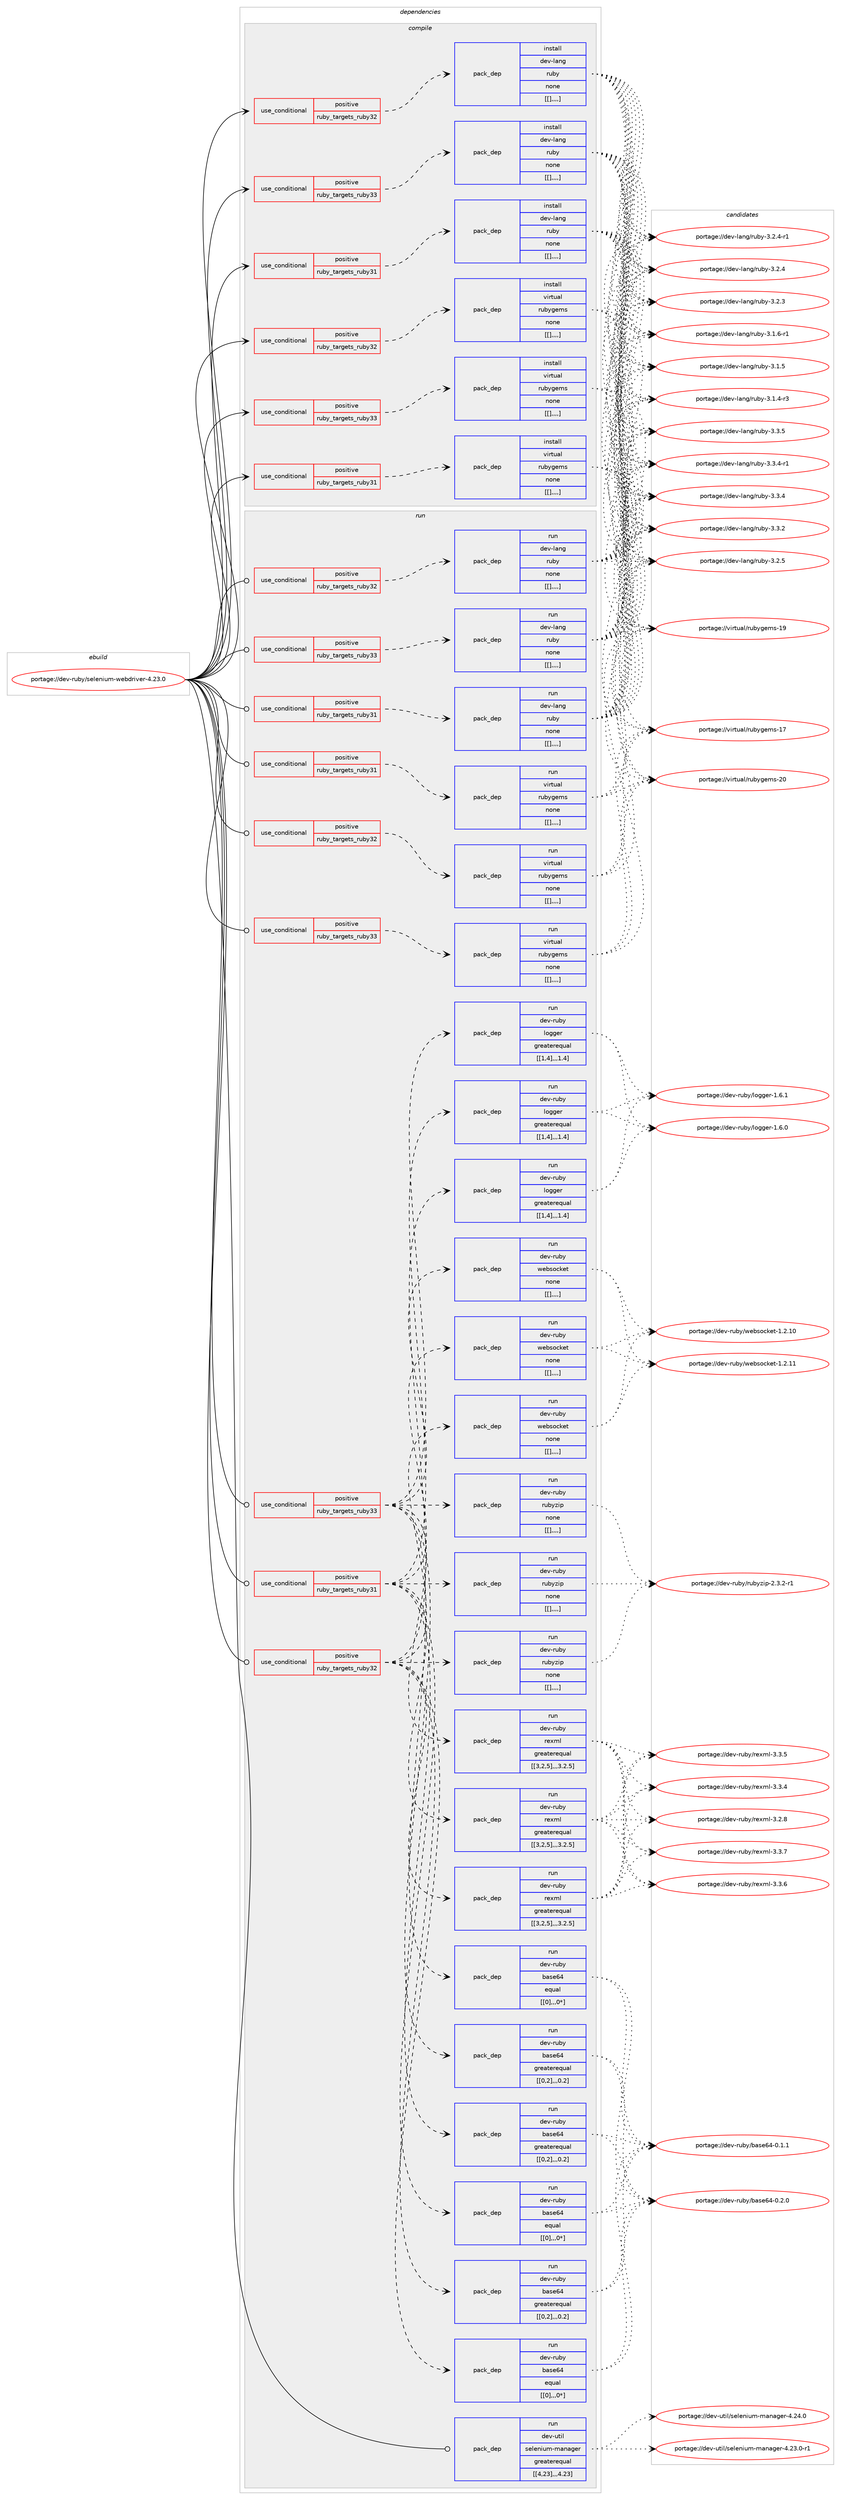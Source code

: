 digraph prolog {

# *************
# Graph options
# *************

newrank=true;
concentrate=true;
compound=true;
graph [rankdir=LR,fontname=Helvetica,fontsize=10,ranksep=1.5];#, ranksep=2.5, nodesep=0.2];
edge  [arrowhead=vee];
node  [fontname=Helvetica,fontsize=10];

# **********
# The ebuild
# **********

subgraph cluster_leftcol {
color=gray;
label=<<i>ebuild</i>>;
id [label="portage://dev-ruby/selenium-webdriver-4.23.0", color=red, width=4, href="../dev-ruby/selenium-webdriver-4.23.0.svg"];
}

# ****************
# The dependencies
# ****************

subgraph cluster_midcol {
color=gray;
label=<<i>dependencies</i>>;
subgraph cluster_compile {
fillcolor="#eeeeee";
style=filled;
label=<<i>compile</i>>;
subgraph cond57842 {
dependency205954 [label=<<TABLE BORDER="0" CELLBORDER="1" CELLSPACING="0" CELLPADDING="4"><TR><TD ROWSPAN="3" CELLPADDING="10">use_conditional</TD></TR><TR><TD>positive</TD></TR><TR><TD>ruby_targets_ruby31</TD></TR></TABLE>>, shape=none, color=red];
subgraph pack146732 {
dependency205955 [label=<<TABLE BORDER="0" CELLBORDER="1" CELLSPACING="0" CELLPADDING="4" WIDTH="220"><TR><TD ROWSPAN="6" CELLPADDING="30">pack_dep</TD></TR><TR><TD WIDTH="110">install</TD></TR><TR><TD>dev-lang</TD></TR><TR><TD>ruby</TD></TR><TR><TD>none</TD></TR><TR><TD>[[],,,,]</TD></TR></TABLE>>, shape=none, color=blue];
}
dependency205954:e -> dependency205955:w [weight=20,style="dashed",arrowhead="vee"];
}
id:e -> dependency205954:w [weight=20,style="solid",arrowhead="vee"];
subgraph cond57843 {
dependency205956 [label=<<TABLE BORDER="0" CELLBORDER="1" CELLSPACING="0" CELLPADDING="4"><TR><TD ROWSPAN="3" CELLPADDING="10">use_conditional</TD></TR><TR><TD>positive</TD></TR><TR><TD>ruby_targets_ruby31</TD></TR></TABLE>>, shape=none, color=red];
subgraph pack146733 {
dependency205957 [label=<<TABLE BORDER="0" CELLBORDER="1" CELLSPACING="0" CELLPADDING="4" WIDTH="220"><TR><TD ROWSPAN="6" CELLPADDING="30">pack_dep</TD></TR><TR><TD WIDTH="110">install</TD></TR><TR><TD>virtual</TD></TR><TR><TD>rubygems</TD></TR><TR><TD>none</TD></TR><TR><TD>[[],,,,]</TD></TR></TABLE>>, shape=none, color=blue];
}
dependency205956:e -> dependency205957:w [weight=20,style="dashed",arrowhead="vee"];
}
id:e -> dependency205956:w [weight=20,style="solid",arrowhead="vee"];
subgraph cond57844 {
dependency205958 [label=<<TABLE BORDER="0" CELLBORDER="1" CELLSPACING="0" CELLPADDING="4"><TR><TD ROWSPAN="3" CELLPADDING="10">use_conditional</TD></TR><TR><TD>positive</TD></TR><TR><TD>ruby_targets_ruby32</TD></TR></TABLE>>, shape=none, color=red];
subgraph pack146734 {
dependency205959 [label=<<TABLE BORDER="0" CELLBORDER="1" CELLSPACING="0" CELLPADDING="4" WIDTH="220"><TR><TD ROWSPAN="6" CELLPADDING="30">pack_dep</TD></TR><TR><TD WIDTH="110">install</TD></TR><TR><TD>dev-lang</TD></TR><TR><TD>ruby</TD></TR><TR><TD>none</TD></TR><TR><TD>[[],,,,]</TD></TR></TABLE>>, shape=none, color=blue];
}
dependency205958:e -> dependency205959:w [weight=20,style="dashed",arrowhead="vee"];
}
id:e -> dependency205958:w [weight=20,style="solid",arrowhead="vee"];
subgraph cond57845 {
dependency205960 [label=<<TABLE BORDER="0" CELLBORDER="1" CELLSPACING="0" CELLPADDING="4"><TR><TD ROWSPAN="3" CELLPADDING="10">use_conditional</TD></TR><TR><TD>positive</TD></TR><TR><TD>ruby_targets_ruby32</TD></TR></TABLE>>, shape=none, color=red];
subgraph pack146735 {
dependency205961 [label=<<TABLE BORDER="0" CELLBORDER="1" CELLSPACING="0" CELLPADDING="4" WIDTH="220"><TR><TD ROWSPAN="6" CELLPADDING="30">pack_dep</TD></TR><TR><TD WIDTH="110">install</TD></TR><TR><TD>virtual</TD></TR><TR><TD>rubygems</TD></TR><TR><TD>none</TD></TR><TR><TD>[[],,,,]</TD></TR></TABLE>>, shape=none, color=blue];
}
dependency205960:e -> dependency205961:w [weight=20,style="dashed",arrowhead="vee"];
}
id:e -> dependency205960:w [weight=20,style="solid",arrowhead="vee"];
subgraph cond57846 {
dependency205962 [label=<<TABLE BORDER="0" CELLBORDER="1" CELLSPACING="0" CELLPADDING="4"><TR><TD ROWSPAN="3" CELLPADDING="10">use_conditional</TD></TR><TR><TD>positive</TD></TR><TR><TD>ruby_targets_ruby33</TD></TR></TABLE>>, shape=none, color=red];
subgraph pack146736 {
dependency205963 [label=<<TABLE BORDER="0" CELLBORDER="1" CELLSPACING="0" CELLPADDING="4" WIDTH="220"><TR><TD ROWSPAN="6" CELLPADDING="30">pack_dep</TD></TR><TR><TD WIDTH="110">install</TD></TR><TR><TD>dev-lang</TD></TR><TR><TD>ruby</TD></TR><TR><TD>none</TD></TR><TR><TD>[[],,,,]</TD></TR></TABLE>>, shape=none, color=blue];
}
dependency205962:e -> dependency205963:w [weight=20,style="dashed",arrowhead="vee"];
}
id:e -> dependency205962:w [weight=20,style="solid",arrowhead="vee"];
subgraph cond57847 {
dependency205964 [label=<<TABLE BORDER="0" CELLBORDER="1" CELLSPACING="0" CELLPADDING="4"><TR><TD ROWSPAN="3" CELLPADDING="10">use_conditional</TD></TR><TR><TD>positive</TD></TR><TR><TD>ruby_targets_ruby33</TD></TR></TABLE>>, shape=none, color=red];
subgraph pack146737 {
dependency205965 [label=<<TABLE BORDER="0" CELLBORDER="1" CELLSPACING="0" CELLPADDING="4" WIDTH="220"><TR><TD ROWSPAN="6" CELLPADDING="30">pack_dep</TD></TR><TR><TD WIDTH="110">install</TD></TR><TR><TD>virtual</TD></TR><TR><TD>rubygems</TD></TR><TR><TD>none</TD></TR><TR><TD>[[],,,,]</TD></TR></TABLE>>, shape=none, color=blue];
}
dependency205964:e -> dependency205965:w [weight=20,style="dashed",arrowhead="vee"];
}
id:e -> dependency205964:w [weight=20,style="solid",arrowhead="vee"];
}
subgraph cluster_compileandrun {
fillcolor="#eeeeee";
style=filled;
label=<<i>compile and run</i>>;
}
subgraph cluster_run {
fillcolor="#eeeeee";
style=filled;
label=<<i>run</i>>;
subgraph cond57848 {
dependency205966 [label=<<TABLE BORDER="0" CELLBORDER="1" CELLSPACING="0" CELLPADDING="4"><TR><TD ROWSPAN="3" CELLPADDING="10">use_conditional</TD></TR><TR><TD>positive</TD></TR><TR><TD>ruby_targets_ruby31</TD></TR></TABLE>>, shape=none, color=red];
subgraph pack146738 {
dependency205967 [label=<<TABLE BORDER="0" CELLBORDER="1" CELLSPACING="0" CELLPADDING="4" WIDTH="220"><TR><TD ROWSPAN="6" CELLPADDING="30">pack_dep</TD></TR><TR><TD WIDTH="110">run</TD></TR><TR><TD>dev-lang</TD></TR><TR><TD>ruby</TD></TR><TR><TD>none</TD></TR><TR><TD>[[],,,,]</TD></TR></TABLE>>, shape=none, color=blue];
}
dependency205966:e -> dependency205967:w [weight=20,style="dashed",arrowhead="vee"];
}
id:e -> dependency205966:w [weight=20,style="solid",arrowhead="odot"];
subgraph cond57849 {
dependency205968 [label=<<TABLE BORDER="0" CELLBORDER="1" CELLSPACING="0" CELLPADDING="4"><TR><TD ROWSPAN="3" CELLPADDING="10">use_conditional</TD></TR><TR><TD>positive</TD></TR><TR><TD>ruby_targets_ruby31</TD></TR></TABLE>>, shape=none, color=red];
subgraph pack146739 {
dependency205969 [label=<<TABLE BORDER="0" CELLBORDER="1" CELLSPACING="0" CELLPADDING="4" WIDTH="220"><TR><TD ROWSPAN="6" CELLPADDING="30">pack_dep</TD></TR><TR><TD WIDTH="110">run</TD></TR><TR><TD>dev-ruby</TD></TR><TR><TD>base64</TD></TR><TR><TD>greaterequal</TD></TR><TR><TD>[[0,2],,,0.2]</TD></TR></TABLE>>, shape=none, color=blue];
}
dependency205968:e -> dependency205969:w [weight=20,style="dashed",arrowhead="vee"];
subgraph pack146740 {
dependency205970 [label=<<TABLE BORDER="0" CELLBORDER="1" CELLSPACING="0" CELLPADDING="4" WIDTH="220"><TR><TD ROWSPAN="6" CELLPADDING="30">pack_dep</TD></TR><TR><TD WIDTH="110">run</TD></TR><TR><TD>dev-ruby</TD></TR><TR><TD>base64</TD></TR><TR><TD>equal</TD></TR><TR><TD>[[0],,,0*]</TD></TR></TABLE>>, shape=none, color=blue];
}
dependency205968:e -> dependency205970:w [weight=20,style="dashed",arrowhead="vee"];
subgraph pack146741 {
dependency205971 [label=<<TABLE BORDER="0" CELLBORDER="1" CELLSPACING="0" CELLPADDING="4" WIDTH="220"><TR><TD ROWSPAN="6" CELLPADDING="30">pack_dep</TD></TR><TR><TD WIDTH="110">run</TD></TR><TR><TD>dev-ruby</TD></TR><TR><TD>logger</TD></TR><TR><TD>greaterequal</TD></TR><TR><TD>[[1,4],,,1.4]</TD></TR></TABLE>>, shape=none, color=blue];
}
dependency205968:e -> dependency205971:w [weight=20,style="dashed",arrowhead="vee"];
subgraph pack146742 {
dependency205972 [label=<<TABLE BORDER="0" CELLBORDER="1" CELLSPACING="0" CELLPADDING="4" WIDTH="220"><TR><TD ROWSPAN="6" CELLPADDING="30">pack_dep</TD></TR><TR><TD WIDTH="110">run</TD></TR><TR><TD>dev-ruby</TD></TR><TR><TD>rexml</TD></TR><TR><TD>greaterequal</TD></TR><TR><TD>[[3,2,5],,,3.2.5]</TD></TR></TABLE>>, shape=none, color=blue];
}
dependency205968:e -> dependency205972:w [weight=20,style="dashed",arrowhead="vee"];
subgraph pack146743 {
dependency205973 [label=<<TABLE BORDER="0" CELLBORDER="1" CELLSPACING="0" CELLPADDING="4" WIDTH="220"><TR><TD ROWSPAN="6" CELLPADDING="30">pack_dep</TD></TR><TR><TD WIDTH="110">run</TD></TR><TR><TD>dev-ruby</TD></TR><TR><TD>rubyzip</TD></TR><TR><TD>none</TD></TR><TR><TD>[[],,,,]</TD></TR></TABLE>>, shape=none, color=blue];
}
dependency205968:e -> dependency205973:w [weight=20,style="dashed",arrowhead="vee"];
subgraph pack146744 {
dependency205974 [label=<<TABLE BORDER="0" CELLBORDER="1" CELLSPACING="0" CELLPADDING="4" WIDTH="220"><TR><TD ROWSPAN="6" CELLPADDING="30">pack_dep</TD></TR><TR><TD WIDTH="110">run</TD></TR><TR><TD>dev-ruby</TD></TR><TR><TD>websocket</TD></TR><TR><TD>none</TD></TR><TR><TD>[[],,,,]</TD></TR></TABLE>>, shape=none, color=blue];
}
dependency205968:e -> dependency205974:w [weight=20,style="dashed",arrowhead="vee"];
}
id:e -> dependency205968:w [weight=20,style="solid",arrowhead="odot"];
subgraph cond57850 {
dependency205975 [label=<<TABLE BORDER="0" CELLBORDER="1" CELLSPACING="0" CELLPADDING="4"><TR><TD ROWSPAN="3" CELLPADDING="10">use_conditional</TD></TR><TR><TD>positive</TD></TR><TR><TD>ruby_targets_ruby31</TD></TR></TABLE>>, shape=none, color=red];
subgraph pack146745 {
dependency205976 [label=<<TABLE BORDER="0" CELLBORDER="1" CELLSPACING="0" CELLPADDING="4" WIDTH="220"><TR><TD ROWSPAN="6" CELLPADDING="30">pack_dep</TD></TR><TR><TD WIDTH="110">run</TD></TR><TR><TD>virtual</TD></TR><TR><TD>rubygems</TD></TR><TR><TD>none</TD></TR><TR><TD>[[],,,,]</TD></TR></TABLE>>, shape=none, color=blue];
}
dependency205975:e -> dependency205976:w [weight=20,style="dashed",arrowhead="vee"];
}
id:e -> dependency205975:w [weight=20,style="solid",arrowhead="odot"];
subgraph cond57851 {
dependency205977 [label=<<TABLE BORDER="0" CELLBORDER="1" CELLSPACING="0" CELLPADDING="4"><TR><TD ROWSPAN="3" CELLPADDING="10">use_conditional</TD></TR><TR><TD>positive</TD></TR><TR><TD>ruby_targets_ruby32</TD></TR></TABLE>>, shape=none, color=red];
subgraph pack146746 {
dependency205978 [label=<<TABLE BORDER="0" CELLBORDER="1" CELLSPACING="0" CELLPADDING="4" WIDTH="220"><TR><TD ROWSPAN="6" CELLPADDING="30">pack_dep</TD></TR><TR><TD WIDTH="110">run</TD></TR><TR><TD>dev-lang</TD></TR><TR><TD>ruby</TD></TR><TR><TD>none</TD></TR><TR><TD>[[],,,,]</TD></TR></TABLE>>, shape=none, color=blue];
}
dependency205977:e -> dependency205978:w [weight=20,style="dashed",arrowhead="vee"];
}
id:e -> dependency205977:w [weight=20,style="solid",arrowhead="odot"];
subgraph cond57852 {
dependency205979 [label=<<TABLE BORDER="0" CELLBORDER="1" CELLSPACING="0" CELLPADDING="4"><TR><TD ROWSPAN="3" CELLPADDING="10">use_conditional</TD></TR><TR><TD>positive</TD></TR><TR><TD>ruby_targets_ruby32</TD></TR></TABLE>>, shape=none, color=red];
subgraph pack146747 {
dependency205980 [label=<<TABLE BORDER="0" CELLBORDER="1" CELLSPACING="0" CELLPADDING="4" WIDTH="220"><TR><TD ROWSPAN="6" CELLPADDING="30">pack_dep</TD></TR><TR><TD WIDTH="110">run</TD></TR><TR><TD>dev-ruby</TD></TR><TR><TD>base64</TD></TR><TR><TD>greaterequal</TD></TR><TR><TD>[[0,2],,,0.2]</TD></TR></TABLE>>, shape=none, color=blue];
}
dependency205979:e -> dependency205980:w [weight=20,style="dashed",arrowhead="vee"];
subgraph pack146748 {
dependency205981 [label=<<TABLE BORDER="0" CELLBORDER="1" CELLSPACING="0" CELLPADDING="4" WIDTH="220"><TR><TD ROWSPAN="6" CELLPADDING="30">pack_dep</TD></TR><TR><TD WIDTH="110">run</TD></TR><TR><TD>dev-ruby</TD></TR><TR><TD>base64</TD></TR><TR><TD>equal</TD></TR><TR><TD>[[0],,,0*]</TD></TR></TABLE>>, shape=none, color=blue];
}
dependency205979:e -> dependency205981:w [weight=20,style="dashed",arrowhead="vee"];
subgraph pack146749 {
dependency205982 [label=<<TABLE BORDER="0" CELLBORDER="1" CELLSPACING="0" CELLPADDING="4" WIDTH="220"><TR><TD ROWSPAN="6" CELLPADDING="30">pack_dep</TD></TR><TR><TD WIDTH="110">run</TD></TR><TR><TD>dev-ruby</TD></TR><TR><TD>logger</TD></TR><TR><TD>greaterequal</TD></TR><TR><TD>[[1,4],,,1.4]</TD></TR></TABLE>>, shape=none, color=blue];
}
dependency205979:e -> dependency205982:w [weight=20,style="dashed",arrowhead="vee"];
subgraph pack146750 {
dependency205983 [label=<<TABLE BORDER="0" CELLBORDER="1" CELLSPACING="0" CELLPADDING="4" WIDTH="220"><TR><TD ROWSPAN="6" CELLPADDING="30">pack_dep</TD></TR><TR><TD WIDTH="110">run</TD></TR><TR><TD>dev-ruby</TD></TR><TR><TD>rexml</TD></TR><TR><TD>greaterequal</TD></TR><TR><TD>[[3,2,5],,,3.2.5]</TD></TR></TABLE>>, shape=none, color=blue];
}
dependency205979:e -> dependency205983:w [weight=20,style="dashed",arrowhead="vee"];
subgraph pack146751 {
dependency205984 [label=<<TABLE BORDER="0" CELLBORDER="1" CELLSPACING="0" CELLPADDING="4" WIDTH="220"><TR><TD ROWSPAN="6" CELLPADDING="30">pack_dep</TD></TR><TR><TD WIDTH="110">run</TD></TR><TR><TD>dev-ruby</TD></TR><TR><TD>rubyzip</TD></TR><TR><TD>none</TD></TR><TR><TD>[[],,,,]</TD></TR></TABLE>>, shape=none, color=blue];
}
dependency205979:e -> dependency205984:w [weight=20,style="dashed",arrowhead="vee"];
subgraph pack146752 {
dependency205985 [label=<<TABLE BORDER="0" CELLBORDER="1" CELLSPACING="0" CELLPADDING="4" WIDTH="220"><TR><TD ROWSPAN="6" CELLPADDING="30">pack_dep</TD></TR><TR><TD WIDTH="110">run</TD></TR><TR><TD>dev-ruby</TD></TR><TR><TD>websocket</TD></TR><TR><TD>none</TD></TR><TR><TD>[[],,,,]</TD></TR></TABLE>>, shape=none, color=blue];
}
dependency205979:e -> dependency205985:w [weight=20,style="dashed",arrowhead="vee"];
}
id:e -> dependency205979:w [weight=20,style="solid",arrowhead="odot"];
subgraph cond57853 {
dependency205986 [label=<<TABLE BORDER="0" CELLBORDER="1" CELLSPACING="0" CELLPADDING="4"><TR><TD ROWSPAN="3" CELLPADDING="10">use_conditional</TD></TR><TR><TD>positive</TD></TR><TR><TD>ruby_targets_ruby32</TD></TR></TABLE>>, shape=none, color=red];
subgraph pack146753 {
dependency205987 [label=<<TABLE BORDER="0" CELLBORDER="1" CELLSPACING="0" CELLPADDING="4" WIDTH="220"><TR><TD ROWSPAN="6" CELLPADDING="30">pack_dep</TD></TR><TR><TD WIDTH="110">run</TD></TR><TR><TD>virtual</TD></TR><TR><TD>rubygems</TD></TR><TR><TD>none</TD></TR><TR><TD>[[],,,,]</TD></TR></TABLE>>, shape=none, color=blue];
}
dependency205986:e -> dependency205987:w [weight=20,style="dashed",arrowhead="vee"];
}
id:e -> dependency205986:w [weight=20,style="solid",arrowhead="odot"];
subgraph cond57854 {
dependency205988 [label=<<TABLE BORDER="0" CELLBORDER="1" CELLSPACING="0" CELLPADDING="4"><TR><TD ROWSPAN="3" CELLPADDING="10">use_conditional</TD></TR><TR><TD>positive</TD></TR><TR><TD>ruby_targets_ruby33</TD></TR></TABLE>>, shape=none, color=red];
subgraph pack146754 {
dependency205989 [label=<<TABLE BORDER="0" CELLBORDER="1" CELLSPACING="0" CELLPADDING="4" WIDTH="220"><TR><TD ROWSPAN="6" CELLPADDING="30">pack_dep</TD></TR><TR><TD WIDTH="110">run</TD></TR><TR><TD>dev-lang</TD></TR><TR><TD>ruby</TD></TR><TR><TD>none</TD></TR><TR><TD>[[],,,,]</TD></TR></TABLE>>, shape=none, color=blue];
}
dependency205988:e -> dependency205989:w [weight=20,style="dashed",arrowhead="vee"];
}
id:e -> dependency205988:w [weight=20,style="solid",arrowhead="odot"];
subgraph cond57855 {
dependency205990 [label=<<TABLE BORDER="0" CELLBORDER="1" CELLSPACING="0" CELLPADDING="4"><TR><TD ROWSPAN="3" CELLPADDING="10">use_conditional</TD></TR><TR><TD>positive</TD></TR><TR><TD>ruby_targets_ruby33</TD></TR></TABLE>>, shape=none, color=red];
subgraph pack146755 {
dependency205991 [label=<<TABLE BORDER="0" CELLBORDER="1" CELLSPACING="0" CELLPADDING="4" WIDTH="220"><TR><TD ROWSPAN="6" CELLPADDING="30">pack_dep</TD></TR><TR><TD WIDTH="110">run</TD></TR><TR><TD>dev-ruby</TD></TR><TR><TD>base64</TD></TR><TR><TD>greaterequal</TD></TR><TR><TD>[[0,2],,,0.2]</TD></TR></TABLE>>, shape=none, color=blue];
}
dependency205990:e -> dependency205991:w [weight=20,style="dashed",arrowhead="vee"];
subgraph pack146756 {
dependency205992 [label=<<TABLE BORDER="0" CELLBORDER="1" CELLSPACING="0" CELLPADDING="4" WIDTH="220"><TR><TD ROWSPAN="6" CELLPADDING="30">pack_dep</TD></TR><TR><TD WIDTH="110">run</TD></TR><TR><TD>dev-ruby</TD></TR><TR><TD>base64</TD></TR><TR><TD>equal</TD></TR><TR><TD>[[0],,,0*]</TD></TR></TABLE>>, shape=none, color=blue];
}
dependency205990:e -> dependency205992:w [weight=20,style="dashed",arrowhead="vee"];
subgraph pack146757 {
dependency205993 [label=<<TABLE BORDER="0" CELLBORDER="1" CELLSPACING="0" CELLPADDING="4" WIDTH="220"><TR><TD ROWSPAN="6" CELLPADDING="30">pack_dep</TD></TR><TR><TD WIDTH="110">run</TD></TR><TR><TD>dev-ruby</TD></TR><TR><TD>logger</TD></TR><TR><TD>greaterequal</TD></TR><TR><TD>[[1,4],,,1.4]</TD></TR></TABLE>>, shape=none, color=blue];
}
dependency205990:e -> dependency205993:w [weight=20,style="dashed",arrowhead="vee"];
subgraph pack146758 {
dependency205994 [label=<<TABLE BORDER="0" CELLBORDER="1" CELLSPACING="0" CELLPADDING="4" WIDTH="220"><TR><TD ROWSPAN="6" CELLPADDING="30">pack_dep</TD></TR><TR><TD WIDTH="110">run</TD></TR><TR><TD>dev-ruby</TD></TR><TR><TD>rexml</TD></TR><TR><TD>greaterequal</TD></TR><TR><TD>[[3,2,5],,,3.2.5]</TD></TR></TABLE>>, shape=none, color=blue];
}
dependency205990:e -> dependency205994:w [weight=20,style="dashed",arrowhead="vee"];
subgraph pack146759 {
dependency205995 [label=<<TABLE BORDER="0" CELLBORDER="1" CELLSPACING="0" CELLPADDING="4" WIDTH="220"><TR><TD ROWSPAN="6" CELLPADDING="30">pack_dep</TD></TR><TR><TD WIDTH="110">run</TD></TR><TR><TD>dev-ruby</TD></TR><TR><TD>rubyzip</TD></TR><TR><TD>none</TD></TR><TR><TD>[[],,,,]</TD></TR></TABLE>>, shape=none, color=blue];
}
dependency205990:e -> dependency205995:w [weight=20,style="dashed",arrowhead="vee"];
subgraph pack146760 {
dependency205996 [label=<<TABLE BORDER="0" CELLBORDER="1" CELLSPACING="0" CELLPADDING="4" WIDTH="220"><TR><TD ROWSPAN="6" CELLPADDING="30">pack_dep</TD></TR><TR><TD WIDTH="110">run</TD></TR><TR><TD>dev-ruby</TD></TR><TR><TD>websocket</TD></TR><TR><TD>none</TD></TR><TR><TD>[[],,,,]</TD></TR></TABLE>>, shape=none, color=blue];
}
dependency205990:e -> dependency205996:w [weight=20,style="dashed",arrowhead="vee"];
}
id:e -> dependency205990:w [weight=20,style="solid",arrowhead="odot"];
subgraph cond57856 {
dependency205997 [label=<<TABLE BORDER="0" CELLBORDER="1" CELLSPACING="0" CELLPADDING="4"><TR><TD ROWSPAN="3" CELLPADDING="10">use_conditional</TD></TR><TR><TD>positive</TD></TR><TR><TD>ruby_targets_ruby33</TD></TR></TABLE>>, shape=none, color=red];
subgraph pack146761 {
dependency205998 [label=<<TABLE BORDER="0" CELLBORDER="1" CELLSPACING="0" CELLPADDING="4" WIDTH="220"><TR><TD ROWSPAN="6" CELLPADDING="30">pack_dep</TD></TR><TR><TD WIDTH="110">run</TD></TR><TR><TD>virtual</TD></TR><TR><TD>rubygems</TD></TR><TR><TD>none</TD></TR><TR><TD>[[],,,,]</TD></TR></TABLE>>, shape=none, color=blue];
}
dependency205997:e -> dependency205998:w [weight=20,style="dashed",arrowhead="vee"];
}
id:e -> dependency205997:w [weight=20,style="solid",arrowhead="odot"];
subgraph pack146762 {
dependency205999 [label=<<TABLE BORDER="0" CELLBORDER="1" CELLSPACING="0" CELLPADDING="4" WIDTH="220"><TR><TD ROWSPAN="6" CELLPADDING="30">pack_dep</TD></TR><TR><TD WIDTH="110">run</TD></TR><TR><TD>dev-util</TD></TR><TR><TD>selenium-manager</TD></TR><TR><TD>greaterequal</TD></TR><TR><TD>[[4,23],,,4.23]</TD></TR></TABLE>>, shape=none, color=blue];
}
id:e -> dependency205999:w [weight=20,style="solid",arrowhead="odot"];
}
}

# **************
# The candidates
# **************

subgraph cluster_choices {
rank=same;
color=gray;
label=<<i>candidates</i>>;

subgraph choice146732 {
color=black;
nodesep=1;
choice10010111845108971101034711411798121455146514653 [label="portage://dev-lang/ruby-3.3.5", color=red, width=4,href="../dev-lang/ruby-3.3.5.svg"];
choice100101118451089711010347114117981214551465146524511449 [label="portage://dev-lang/ruby-3.3.4-r1", color=red, width=4,href="../dev-lang/ruby-3.3.4-r1.svg"];
choice10010111845108971101034711411798121455146514652 [label="portage://dev-lang/ruby-3.3.4", color=red, width=4,href="../dev-lang/ruby-3.3.4.svg"];
choice10010111845108971101034711411798121455146514650 [label="portage://dev-lang/ruby-3.3.2", color=red, width=4,href="../dev-lang/ruby-3.3.2.svg"];
choice10010111845108971101034711411798121455146504653 [label="portage://dev-lang/ruby-3.2.5", color=red, width=4,href="../dev-lang/ruby-3.2.5.svg"];
choice100101118451089711010347114117981214551465046524511449 [label="portage://dev-lang/ruby-3.2.4-r1", color=red, width=4,href="../dev-lang/ruby-3.2.4-r1.svg"];
choice10010111845108971101034711411798121455146504652 [label="portage://dev-lang/ruby-3.2.4", color=red, width=4,href="../dev-lang/ruby-3.2.4.svg"];
choice10010111845108971101034711411798121455146504651 [label="portage://dev-lang/ruby-3.2.3", color=red, width=4,href="../dev-lang/ruby-3.2.3.svg"];
choice100101118451089711010347114117981214551464946544511449 [label="portage://dev-lang/ruby-3.1.6-r1", color=red, width=4,href="../dev-lang/ruby-3.1.6-r1.svg"];
choice10010111845108971101034711411798121455146494653 [label="portage://dev-lang/ruby-3.1.5", color=red, width=4,href="../dev-lang/ruby-3.1.5.svg"];
choice100101118451089711010347114117981214551464946524511451 [label="portage://dev-lang/ruby-3.1.4-r3", color=red, width=4,href="../dev-lang/ruby-3.1.4-r3.svg"];
dependency205955:e -> choice10010111845108971101034711411798121455146514653:w [style=dotted,weight="100"];
dependency205955:e -> choice100101118451089711010347114117981214551465146524511449:w [style=dotted,weight="100"];
dependency205955:e -> choice10010111845108971101034711411798121455146514652:w [style=dotted,weight="100"];
dependency205955:e -> choice10010111845108971101034711411798121455146514650:w [style=dotted,weight="100"];
dependency205955:e -> choice10010111845108971101034711411798121455146504653:w [style=dotted,weight="100"];
dependency205955:e -> choice100101118451089711010347114117981214551465046524511449:w [style=dotted,weight="100"];
dependency205955:e -> choice10010111845108971101034711411798121455146504652:w [style=dotted,weight="100"];
dependency205955:e -> choice10010111845108971101034711411798121455146504651:w [style=dotted,weight="100"];
dependency205955:e -> choice100101118451089711010347114117981214551464946544511449:w [style=dotted,weight="100"];
dependency205955:e -> choice10010111845108971101034711411798121455146494653:w [style=dotted,weight="100"];
dependency205955:e -> choice100101118451089711010347114117981214551464946524511451:w [style=dotted,weight="100"];
}
subgraph choice146733 {
color=black;
nodesep=1;
choice118105114116117971084711411798121103101109115455048 [label="portage://virtual/rubygems-20", color=red, width=4,href="../virtual/rubygems-20.svg"];
choice118105114116117971084711411798121103101109115454957 [label="portage://virtual/rubygems-19", color=red, width=4,href="../virtual/rubygems-19.svg"];
choice118105114116117971084711411798121103101109115454955 [label="portage://virtual/rubygems-17", color=red, width=4,href="../virtual/rubygems-17.svg"];
dependency205957:e -> choice118105114116117971084711411798121103101109115455048:w [style=dotted,weight="100"];
dependency205957:e -> choice118105114116117971084711411798121103101109115454957:w [style=dotted,weight="100"];
dependency205957:e -> choice118105114116117971084711411798121103101109115454955:w [style=dotted,weight="100"];
}
subgraph choice146734 {
color=black;
nodesep=1;
choice10010111845108971101034711411798121455146514653 [label="portage://dev-lang/ruby-3.3.5", color=red, width=4,href="../dev-lang/ruby-3.3.5.svg"];
choice100101118451089711010347114117981214551465146524511449 [label="portage://dev-lang/ruby-3.3.4-r1", color=red, width=4,href="../dev-lang/ruby-3.3.4-r1.svg"];
choice10010111845108971101034711411798121455146514652 [label="portage://dev-lang/ruby-3.3.4", color=red, width=4,href="../dev-lang/ruby-3.3.4.svg"];
choice10010111845108971101034711411798121455146514650 [label="portage://dev-lang/ruby-3.3.2", color=red, width=4,href="../dev-lang/ruby-3.3.2.svg"];
choice10010111845108971101034711411798121455146504653 [label="portage://dev-lang/ruby-3.2.5", color=red, width=4,href="../dev-lang/ruby-3.2.5.svg"];
choice100101118451089711010347114117981214551465046524511449 [label="portage://dev-lang/ruby-3.2.4-r1", color=red, width=4,href="../dev-lang/ruby-3.2.4-r1.svg"];
choice10010111845108971101034711411798121455146504652 [label="portage://dev-lang/ruby-3.2.4", color=red, width=4,href="../dev-lang/ruby-3.2.4.svg"];
choice10010111845108971101034711411798121455146504651 [label="portage://dev-lang/ruby-3.2.3", color=red, width=4,href="../dev-lang/ruby-3.2.3.svg"];
choice100101118451089711010347114117981214551464946544511449 [label="portage://dev-lang/ruby-3.1.6-r1", color=red, width=4,href="../dev-lang/ruby-3.1.6-r1.svg"];
choice10010111845108971101034711411798121455146494653 [label="portage://dev-lang/ruby-3.1.5", color=red, width=4,href="../dev-lang/ruby-3.1.5.svg"];
choice100101118451089711010347114117981214551464946524511451 [label="portage://dev-lang/ruby-3.1.4-r3", color=red, width=4,href="../dev-lang/ruby-3.1.4-r3.svg"];
dependency205959:e -> choice10010111845108971101034711411798121455146514653:w [style=dotted,weight="100"];
dependency205959:e -> choice100101118451089711010347114117981214551465146524511449:w [style=dotted,weight="100"];
dependency205959:e -> choice10010111845108971101034711411798121455146514652:w [style=dotted,weight="100"];
dependency205959:e -> choice10010111845108971101034711411798121455146514650:w [style=dotted,weight="100"];
dependency205959:e -> choice10010111845108971101034711411798121455146504653:w [style=dotted,weight="100"];
dependency205959:e -> choice100101118451089711010347114117981214551465046524511449:w [style=dotted,weight="100"];
dependency205959:e -> choice10010111845108971101034711411798121455146504652:w [style=dotted,weight="100"];
dependency205959:e -> choice10010111845108971101034711411798121455146504651:w [style=dotted,weight="100"];
dependency205959:e -> choice100101118451089711010347114117981214551464946544511449:w [style=dotted,weight="100"];
dependency205959:e -> choice10010111845108971101034711411798121455146494653:w [style=dotted,weight="100"];
dependency205959:e -> choice100101118451089711010347114117981214551464946524511451:w [style=dotted,weight="100"];
}
subgraph choice146735 {
color=black;
nodesep=1;
choice118105114116117971084711411798121103101109115455048 [label="portage://virtual/rubygems-20", color=red, width=4,href="../virtual/rubygems-20.svg"];
choice118105114116117971084711411798121103101109115454957 [label="portage://virtual/rubygems-19", color=red, width=4,href="../virtual/rubygems-19.svg"];
choice118105114116117971084711411798121103101109115454955 [label="portage://virtual/rubygems-17", color=red, width=4,href="../virtual/rubygems-17.svg"];
dependency205961:e -> choice118105114116117971084711411798121103101109115455048:w [style=dotted,weight="100"];
dependency205961:e -> choice118105114116117971084711411798121103101109115454957:w [style=dotted,weight="100"];
dependency205961:e -> choice118105114116117971084711411798121103101109115454955:w [style=dotted,weight="100"];
}
subgraph choice146736 {
color=black;
nodesep=1;
choice10010111845108971101034711411798121455146514653 [label="portage://dev-lang/ruby-3.3.5", color=red, width=4,href="../dev-lang/ruby-3.3.5.svg"];
choice100101118451089711010347114117981214551465146524511449 [label="portage://dev-lang/ruby-3.3.4-r1", color=red, width=4,href="../dev-lang/ruby-3.3.4-r1.svg"];
choice10010111845108971101034711411798121455146514652 [label="portage://dev-lang/ruby-3.3.4", color=red, width=4,href="../dev-lang/ruby-3.3.4.svg"];
choice10010111845108971101034711411798121455146514650 [label="portage://dev-lang/ruby-3.3.2", color=red, width=4,href="../dev-lang/ruby-3.3.2.svg"];
choice10010111845108971101034711411798121455146504653 [label="portage://dev-lang/ruby-3.2.5", color=red, width=4,href="../dev-lang/ruby-3.2.5.svg"];
choice100101118451089711010347114117981214551465046524511449 [label="portage://dev-lang/ruby-3.2.4-r1", color=red, width=4,href="../dev-lang/ruby-3.2.4-r1.svg"];
choice10010111845108971101034711411798121455146504652 [label="portage://dev-lang/ruby-3.2.4", color=red, width=4,href="../dev-lang/ruby-3.2.4.svg"];
choice10010111845108971101034711411798121455146504651 [label="portage://dev-lang/ruby-3.2.3", color=red, width=4,href="../dev-lang/ruby-3.2.3.svg"];
choice100101118451089711010347114117981214551464946544511449 [label="portage://dev-lang/ruby-3.1.6-r1", color=red, width=4,href="../dev-lang/ruby-3.1.6-r1.svg"];
choice10010111845108971101034711411798121455146494653 [label="portage://dev-lang/ruby-3.1.5", color=red, width=4,href="../dev-lang/ruby-3.1.5.svg"];
choice100101118451089711010347114117981214551464946524511451 [label="portage://dev-lang/ruby-3.1.4-r3", color=red, width=4,href="../dev-lang/ruby-3.1.4-r3.svg"];
dependency205963:e -> choice10010111845108971101034711411798121455146514653:w [style=dotted,weight="100"];
dependency205963:e -> choice100101118451089711010347114117981214551465146524511449:w [style=dotted,weight="100"];
dependency205963:e -> choice10010111845108971101034711411798121455146514652:w [style=dotted,weight="100"];
dependency205963:e -> choice10010111845108971101034711411798121455146514650:w [style=dotted,weight="100"];
dependency205963:e -> choice10010111845108971101034711411798121455146504653:w [style=dotted,weight="100"];
dependency205963:e -> choice100101118451089711010347114117981214551465046524511449:w [style=dotted,weight="100"];
dependency205963:e -> choice10010111845108971101034711411798121455146504652:w [style=dotted,weight="100"];
dependency205963:e -> choice10010111845108971101034711411798121455146504651:w [style=dotted,weight="100"];
dependency205963:e -> choice100101118451089711010347114117981214551464946544511449:w [style=dotted,weight="100"];
dependency205963:e -> choice10010111845108971101034711411798121455146494653:w [style=dotted,weight="100"];
dependency205963:e -> choice100101118451089711010347114117981214551464946524511451:w [style=dotted,weight="100"];
}
subgraph choice146737 {
color=black;
nodesep=1;
choice118105114116117971084711411798121103101109115455048 [label="portage://virtual/rubygems-20", color=red, width=4,href="../virtual/rubygems-20.svg"];
choice118105114116117971084711411798121103101109115454957 [label="portage://virtual/rubygems-19", color=red, width=4,href="../virtual/rubygems-19.svg"];
choice118105114116117971084711411798121103101109115454955 [label="portage://virtual/rubygems-17", color=red, width=4,href="../virtual/rubygems-17.svg"];
dependency205965:e -> choice118105114116117971084711411798121103101109115455048:w [style=dotted,weight="100"];
dependency205965:e -> choice118105114116117971084711411798121103101109115454957:w [style=dotted,weight="100"];
dependency205965:e -> choice118105114116117971084711411798121103101109115454955:w [style=dotted,weight="100"];
}
subgraph choice146738 {
color=black;
nodesep=1;
choice10010111845108971101034711411798121455146514653 [label="portage://dev-lang/ruby-3.3.5", color=red, width=4,href="../dev-lang/ruby-3.3.5.svg"];
choice100101118451089711010347114117981214551465146524511449 [label="portage://dev-lang/ruby-3.3.4-r1", color=red, width=4,href="../dev-lang/ruby-3.3.4-r1.svg"];
choice10010111845108971101034711411798121455146514652 [label="portage://dev-lang/ruby-3.3.4", color=red, width=4,href="../dev-lang/ruby-3.3.4.svg"];
choice10010111845108971101034711411798121455146514650 [label="portage://dev-lang/ruby-3.3.2", color=red, width=4,href="../dev-lang/ruby-3.3.2.svg"];
choice10010111845108971101034711411798121455146504653 [label="portage://dev-lang/ruby-3.2.5", color=red, width=4,href="../dev-lang/ruby-3.2.5.svg"];
choice100101118451089711010347114117981214551465046524511449 [label="portage://dev-lang/ruby-3.2.4-r1", color=red, width=4,href="../dev-lang/ruby-3.2.4-r1.svg"];
choice10010111845108971101034711411798121455146504652 [label="portage://dev-lang/ruby-3.2.4", color=red, width=4,href="../dev-lang/ruby-3.2.4.svg"];
choice10010111845108971101034711411798121455146504651 [label="portage://dev-lang/ruby-3.2.3", color=red, width=4,href="../dev-lang/ruby-3.2.3.svg"];
choice100101118451089711010347114117981214551464946544511449 [label="portage://dev-lang/ruby-3.1.6-r1", color=red, width=4,href="../dev-lang/ruby-3.1.6-r1.svg"];
choice10010111845108971101034711411798121455146494653 [label="portage://dev-lang/ruby-3.1.5", color=red, width=4,href="../dev-lang/ruby-3.1.5.svg"];
choice100101118451089711010347114117981214551464946524511451 [label="portage://dev-lang/ruby-3.1.4-r3", color=red, width=4,href="../dev-lang/ruby-3.1.4-r3.svg"];
dependency205967:e -> choice10010111845108971101034711411798121455146514653:w [style=dotted,weight="100"];
dependency205967:e -> choice100101118451089711010347114117981214551465146524511449:w [style=dotted,weight="100"];
dependency205967:e -> choice10010111845108971101034711411798121455146514652:w [style=dotted,weight="100"];
dependency205967:e -> choice10010111845108971101034711411798121455146514650:w [style=dotted,weight="100"];
dependency205967:e -> choice10010111845108971101034711411798121455146504653:w [style=dotted,weight="100"];
dependency205967:e -> choice100101118451089711010347114117981214551465046524511449:w [style=dotted,weight="100"];
dependency205967:e -> choice10010111845108971101034711411798121455146504652:w [style=dotted,weight="100"];
dependency205967:e -> choice10010111845108971101034711411798121455146504651:w [style=dotted,weight="100"];
dependency205967:e -> choice100101118451089711010347114117981214551464946544511449:w [style=dotted,weight="100"];
dependency205967:e -> choice10010111845108971101034711411798121455146494653:w [style=dotted,weight="100"];
dependency205967:e -> choice100101118451089711010347114117981214551464946524511451:w [style=dotted,weight="100"];
}
subgraph choice146739 {
color=black;
nodesep=1;
choice10010111845114117981214798971151015452454846504648 [label="portage://dev-ruby/base64-0.2.0", color=red, width=4,href="../dev-ruby/base64-0.2.0.svg"];
choice10010111845114117981214798971151015452454846494649 [label="portage://dev-ruby/base64-0.1.1", color=red, width=4,href="../dev-ruby/base64-0.1.1.svg"];
dependency205969:e -> choice10010111845114117981214798971151015452454846504648:w [style=dotted,weight="100"];
dependency205969:e -> choice10010111845114117981214798971151015452454846494649:w [style=dotted,weight="100"];
}
subgraph choice146740 {
color=black;
nodesep=1;
choice10010111845114117981214798971151015452454846504648 [label="portage://dev-ruby/base64-0.2.0", color=red, width=4,href="../dev-ruby/base64-0.2.0.svg"];
choice10010111845114117981214798971151015452454846494649 [label="portage://dev-ruby/base64-0.1.1", color=red, width=4,href="../dev-ruby/base64-0.1.1.svg"];
dependency205970:e -> choice10010111845114117981214798971151015452454846504648:w [style=dotted,weight="100"];
dependency205970:e -> choice10010111845114117981214798971151015452454846494649:w [style=dotted,weight="100"];
}
subgraph choice146741 {
color=black;
nodesep=1;
choice100101118451141179812147108111103103101114454946544649 [label="portage://dev-ruby/logger-1.6.1", color=red, width=4,href="../dev-ruby/logger-1.6.1.svg"];
choice100101118451141179812147108111103103101114454946544648 [label="portage://dev-ruby/logger-1.6.0", color=red, width=4,href="../dev-ruby/logger-1.6.0.svg"];
dependency205971:e -> choice100101118451141179812147108111103103101114454946544649:w [style=dotted,weight="100"];
dependency205971:e -> choice100101118451141179812147108111103103101114454946544648:w [style=dotted,weight="100"];
}
subgraph choice146742 {
color=black;
nodesep=1;
choice100101118451141179812147114101120109108455146514655 [label="portage://dev-ruby/rexml-3.3.7", color=red, width=4,href="../dev-ruby/rexml-3.3.7.svg"];
choice100101118451141179812147114101120109108455146514654 [label="portage://dev-ruby/rexml-3.3.6", color=red, width=4,href="../dev-ruby/rexml-3.3.6.svg"];
choice100101118451141179812147114101120109108455146514653 [label="portage://dev-ruby/rexml-3.3.5", color=red, width=4,href="../dev-ruby/rexml-3.3.5.svg"];
choice100101118451141179812147114101120109108455146514652 [label="portage://dev-ruby/rexml-3.3.4", color=red, width=4,href="../dev-ruby/rexml-3.3.4.svg"];
choice100101118451141179812147114101120109108455146504656 [label="portage://dev-ruby/rexml-3.2.8", color=red, width=4,href="../dev-ruby/rexml-3.2.8.svg"];
dependency205972:e -> choice100101118451141179812147114101120109108455146514655:w [style=dotted,weight="100"];
dependency205972:e -> choice100101118451141179812147114101120109108455146514654:w [style=dotted,weight="100"];
dependency205972:e -> choice100101118451141179812147114101120109108455146514653:w [style=dotted,weight="100"];
dependency205972:e -> choice100101118451141179812147114101120109108455146514652:w [style=dotted,weight="100"];
dependency205972:e -> choice100101118451141179812147114101120109108455146504656:w [style=dotted,weight="100"];
}
subgraph choice146743 {
color=black;
nodesep=1;
choice100101118451141179812147114117981211221051124550465146504511449 [label="portage://dev-ruby/rubyzip-2.3.2-r1", color=red, width=4,href="../dev-ruby/rubyzip-2.3.2-r1.svg"];
dependency205973:e -> choice100101118451141179812147114117981211221051124550465146504511449:w [style=dotted,weight="100"];
}
subgraph choice146744 {
color=black;
nodesep=1;
choice100101118451141179812147119101981151119910710111645494650464949 [label="portage://dev-ruby/websocket-1.2.11", color=red, width=4,href="../dev-ruby/websocket-1.2.11.svg"];
choice100101118451141179812147119101981151119910710111645494650464948 [label="portage://dev-ruby/websocket-1.2.10", color=red, width=4,href="../dev-ruby/websocket-1.2.10.svg"];
dependency205974:e -> choice100101118451141179812147119101981151119910710111645494650464949:w [style=dotted,weight="100"];
dependency205974:e -> choice100101118451141179812147119101981151119910710111645494650464948:w [style=dotted,weight="100"];
}
subgraph choice146745 {
color=black;
nodesep=1;
choice118105114116117971084711411798121103101109115455048 [label="portage://virtual/rubygems-20", color=red, width=4,href="../virtual/rubygems-20.svg"];
choice118105114116117971084711411798121103101109115454957 [label="portage://virtual/rubygems-19", color=red, width=4,href="../virtual/rubygems-19.svg"];
choice118105114116117971084711411798121103101109115454955 [label="portage://virtual/rubygems-17", color=red, width=4,href="../virtual/rubygems-17.svg"];
dependency205976:e -> choice118105114116117971084711411798121103101109115455048:w [style=dotted,weight="100"];
dependency205976:e -> choice118105114116117971084711411798121103101109115454957:w [style=dotted,weight="100"];
dependency205976:e -> choice118105114116117971084711411798121103101109115454955:w [style=dotted,weight="100"];
}
subgraph choice146746 {
color=black;
nodesep=1;
choice10010111845108971101034711411798121455146514653 [label="portage://dev-lang/ruby-3.3.5", color=red, width=4,href="../dev-lang/ruby-3.3.5.svg"];
choice100101118451089711010347114117981214551465146524511449 [label="portage://dev-lang/ruby-3.3.4-r1", color=red, width=4,href="../dev-lang/ruby-3.3.4-r1.svg"];
choice10010111845108971101034711411798121455146514652 [label="portage://dev-lang/ruby-3.3.4", color=red, width=4,href="../dev-lang/ruby-3.3.4.svg"];
choice10010111845108971101034711411798121455146514650 [label="portage://dev-lang/ruby-3.3.2", color=red, width=4,href="../dev-lang/ruby-3.3.2.svg"];
choice10010111845108971101034711411798121455146504653 [label="portage://dev-lang/ruby-3.2.5", color=red, width=4,href="../dev-lang/ruby-3.2.5.svg"];
choice100101118451089711010347114117981214551465046524511449 [label="portage://dev-lang/ruby-3.2.4-r1", color=red, width=4,href="../dev-lang/ruby-3.2.4-r1.svg"];
choice10010111845108971101034711411798121455146504652 [label="portage://dev-lang/ruby-3.2.4", color=red, width=4,href="../dev-lang/ruby-3.2.4.svg"];
choice10010111845108971101034711411798121455146504651 [label="portage://dev-lang/ruby-3.2.3", color=red, width=4,href="../dev-lang/ruby-3.2.3.svg"];
choice100101118451089711010347114117981214551464946544511449 [label="portage://dev-lang/ruby-3.1.6-r1", color=red, width=4,href="../dev-lang/ruby-3.1.6-r1.svg"];
choice10010111845108971101034711411798121455146494653 [label="portage://dev-lang/ruby-3.1.5", color=red, width=4,href="../dev-lang/ruby-3.1.5.svg"];
choice100101118451089711010347114117981214551464946524511451 [label="portage://dev-lang/ruby-3.1.4-r3", color=red, width=4,href="../dev-lang/ruby-3.1.4-r3.svg"];
dependency205978:e -> choice10010111845108971101034711411798121455146514653:w [style=dotted,weight="100"];
dependency205978:e -> choice100101118451089711010347114117981214551465146524511449:w [style=dotted,weight="100"];
dependency205978:e -> choice10010111845108971101034711411798121455146514652:w [style=dotted,weight="100"];
dependency205978:e -> choice10010111845108971101034711411798121455146514650:w [style=dotted,weight="100"];
dependency205978:e -> choice10010111845108971101034711411798121455146504653:w [style=dotted,weight="100"];
dependency205978:e -> choice100101118451089711010347114117981214551465046524511449:w [style=dotted,weight="100"];
dependency205978:e -> choice10010111845108971101034711411798121455146504652:w [style=dotted,weight="100"];
dependency205978:e -> choice10010111845108971101034711411798121455146504651:w [style=dotted,weight="100"];
dependency205978:e -> choice100101118451089711010347114117981214551464946544511449:w [style=dotted,weight="100"];
dependency205978:e -> choice10010111845108971101034711411798121455146494653:w [style=dotted,weight="100"];
dependency205978:e -> choice100101118451089711010347114117981214551464946524511451:w [style=dotted,weight="100"];
}
subgraph choice146747 {
color=black;
nodesep=1;
choice10010111845114117981214798971151015452454846504648 [label="portage://dev-ruby/base64-0.2.0", color=red, width=4,href="../dev-ruby/base64-0.2.0.svg"];
choice10010111845114117981214798971151015452454846494649 [label="portage://dev-ruby/base64-0.1.1", color=red, width=4,href="../dev-ruby/base64-0.1.1.svg"];
dependency205980:e -> choice10010111845114117981214798971151015452454846504648:w [style=dotted,weight="100"];
dependency205980:e -> choice10010111845114117981214798971151015452454846494649:w [style=dotted,weight="100"];
}
subgraph choice146748 {
color=black;
nodesep=1;
choice10010111845114117981214798971151015452454846504648 [label="portage://dev-ruby/base64-0.2.0", color=red, width=4,href="../dev-ruby/base64-0.2.0.svg"];
choice10010111845114117981214798971151015452454846494649 [label="portage://dev-ruby/base64-0.1.1", color=red, width=4,href="../dev-ruby/base64-0.1.1.svg"];
dependency205981:e -> choice10010111845114117981214798971151015452454846504648:w [style=dotted,weight="100"];
dependency205981:e -> choice10010111845114117981214798971151015452454846494649:w [style=dotted,weight="100"];
}
subgraph choice146749 {
color=black;
nodesep=1;
choice100101118451141179812147108111103103101114454946544649 [label="portage://dev-ruby/logger-1.6.1", color=red, width=4,href="../dev-ruby/logger-1.6.1.svg"];
choice100101118451141179812147108111103103101114454946544648 [label="portage://dev-ruby/logger-1.6.0", color=red, width=4,href="../dev-ruby/logger-1.6.0.svg"];
dependency205982:e -> choice100101118451141179812147108111103103101114454946544649:w [style=dotted,weight="100"];
dependency205982:e -> choice100101118451141179812147108111103103101114454946544648:w [style=dotted,weight="100"];
}
subgraph choice146750 {
color=black;
nodesep=1;
choice100101118451141179812147114101120109108455146514655 [label="portage://dev-ruby/rexml-3.3.7", color=red, width=4,href="../dev-ruby/rexml-3.3.7.svg"];
choice100101118451141179812147114101120109108455146514654 [label="portage://dev-ruby/rexml-3.3.6", color=red, width=4,href="../dev-ruby/rexml-3.3.6.svg"];
choice100101118451141179812147114101120109108455146514653 [label="portage://dev-ruby/rexml-3.3.5", color=red, width=4,href="../dev-ruby/rexml-3.3.5.svg"];
choice100101118451141179812147114101120109108455146514652 [label="portage://dev-ruby/rexml-3.3.4", color=red, width=4,href="../dev-ruby/rexml-3.3.4.svg"];
choice100101118451141179812147114101120109108455146504656 [label="portage://dev-ruby/rexml-3.2.8", color=red, width=4,href="../dev-ruby/rexml-3.2.8.svg"];
dependency205983:e -> choice100101118451141179812147114101120109108455146514655:w [style=dotted,weight="100"];
dependency205983:e -> choice100101118451141179812147114101120109108455146514654:w [style=dotted,weight="100"];
dependency205983:e -> choice100101118451141179812147114101120109108455146514653:w [style=dotted,weight="100"];
dependency205983:e -> choice100101118451141179812147114101120109108455146514652:w [style=dotted,weight="100"];
dependency205983:e -> choice100101118451141179812147114101120109108455146504656:w [style=dotted,weight="100"];
}
subgraph choice146751 {
color=black;
nodesep=1;
choice100101118451141179812147114117981211221051124550465146504511449 [label="portage://dev-ruby/rubyzip-2.3.2-r1", color=red, width=4,href="../dev-ruby/rubyzip-2.3.2-r1.svg"];
dependency205984:e -> choice100101118451141179812147114117981211221051124550465146504511449:w [style=dotted,weight="100"];
}
subgraph choice146752 {
color=black;
nodesep=1;
choice100101118451141179812147119101981151119910710111645494650464949 [label="portage://dev-ruby/websocket-1.2.11", color=red, width=4,href="../dev-ruby/websocket-1.2.11.svg"];
choice100101118451141179812147119101981151119910710111645494650464948 [label="portage://dev-ruby/websocket-1.2.10", color=red, width=4,href="../dev-ruby/websocket-1.2.10.svg"];
dependency205985:e -> choice100101118451141179812147119101981151119910710111645494650464949:w [style=dotted,weight="100"];
dependency205985:e -> choice100101118451141179812147119101981151119910710111645494650464948:w [style=dotted,weight="100"];
}
subgraph choice146753 {
color=black;
nodesep=1;
choice118105114116117971084711411798121103101109115455048 [label="portage://virtual/rubygems-20", color=red, width=4,href="../virtual/rubygems-20.svg"];
choice118105114116117971084711411798121103101109115454957 [label="portage://virtual/rubygems-19", color=red, width=4,href="../virtual/rubygems-19.svg"];
choice118105114116117971084711411798121103101109115454955 [label="portage://virtual/rubygems-17", color=red, width=4,href="../virtual/rubygems-17.svg"];
dependency205987:e -> choice118105114116117971084711411798121103101109115455048:w [style=dotted,weight="100"];
dependency205987:e -> choice118105114116117971084711411798121103101109115454957:w [style=dotted,weight="100"];
dependency205987:e -> choice118105114116117971084711411798121103101109115454955:w [style=dotted,weight="100"];
}
subgraph choice146754 {
color=black;
nodesep=1;
choice10010111845108971101034711411798121455146514653 [label="portage://dev-lang/ruby-3.3.5", color=red, width=4,href="../dev-lang/ruby-3.3.5.svg"];
choice100101118451089711010347114117981214551465146524511449 [label="portage://dev-lang/ruby-3.3.4-r1", color=red, width=4,href="../dev-lang/ruby-3.3.4-r1.svg"];
choice10010111845108971101034711411798121455146514652 [label="portage://dev-lang/ruby-3.3.4", color=red, width=4,href="../dev-lang/ruby-3.3.4.svg"];
choice10010111845108971101034711411798121455146514650 [label="portage://dev-lang/ruby-3.3.2", color=red, width=4,href="../dev-lang/ruby-3.3.2.svg"];
choice10010111845108971101034711411798121455146504653 [label="portage://dev-lang/ruby-3.2.5", color=red, width=4,href="../dev-lang/ruby-3.2.5.svg"];
choice100101118451089711010347114117981214551465046524511449 [label="portage://dev-lang/ruby-3.2.4-r1", color=red, width=4,href="../dev-lang/ruby-3.2.4-r1.svg"];
choice10010111845108971101034711411798121455146504652 [label="portage://dev-lang/ruby-3.2.4", color=red, width=4,href="../dev-lang/ruby-3.2.4.svg"];
choice10010111845108971101034711411798121455146504651 [label="portage://dev-lang/ruby-3.2.3", color=red, width=4,href="../dev-lang/ruby-3.2.3.svg"];
choice100101118451089711010347114117981214551464946544511449 [label="portage://dev-lang/ruby-3.1.6-r1", color=red, width=4,href="../dev-lang/ruby-3.1.6-r1.svg"];
choice10010111845108971101034711411798121455146494653 [label="portage://dev-lang/ruby-3.1.5", color=red, width=4,href="../dev-lang/ruby-3.1.5.svg"];
choice100101118451089711010347114117981214551464946524511451 [label="portage://dev-lang/ruby-3.1.4-r3", color=red, width=4,href="../dev-lang/ruby-3.1.4-r3.svg"];
dependency205989:e -> choice10010111845108971101034711411798121455146514653:w [style=dotted,weight="100"];
dependency205989:e -> choice100101118451089711010347114117981214551465146524511449:w [style=dotted,weight="100"];
dependency205989:e -> choice10010111845108971101034711411798121455146514652:w [style=dotted,weight="100"];
dependency205989:e -> choice10010111845108971101034711411798121455146514650:w [style=dotted,weight="100"];
dependency205989:e -> choice10010111845108971101034711411798121455146504653:w [style=dotted,weight="100"];
dependency205989:e -> choice100101118451089711010347114117981214551465046524511449:w [style=dotted,weight="100"];
dependency205989:e -> choice10010111845108971101034711411798121455146504652:w [style=dotted,weight="100"];
dependency205989:e -> choice10010111845108971101034711411798121455146504651:w [style=dotted,weight="100"];
dependency205989:e -> choice100101118451089711010347114117981214551464946544511449:w [style=dotted,weight="100"];
dependency205989:e -> choice10010111845108971101034711411798121455146494653:w [style=dotted,weight="100"];
dependency205989:e -> choice100101118451089711010347114117981214551464946524511451:w [style=dotted,weight="100"];
}
subgraph choice146755 {
color=black;
nodesep=1;
choice10010111845114117981214798971151015452454846504648 [label="portage://dev-ruby/base64-0.2.0", color=red, width=4,href="../dev-ruby/base64-0.2.0.svg"];
choice10010111845114117981214798971151015452454846494649 [label="portage://dev-ruby/base64-0.1.1", color=red, width=4,href="../dev-ruby/base64-0.1.1.svg"];
dependency205991:e -> choice10010111845114117981214798971151015452454846504648:w [style=dotted,weight="100"];
dependency205991:e -> choice10010111845114117981214798971151015452454846494649:w [style=dotted,weight="100"];
}
subgraph choice146756 {
color=black;
nodesep=1;
choice10010111845114117981214798971151015452454846504648 [label="portage://dev-ruby/base64-0.2.0", color=red, width=4,href="../dev-ruby/base64-0.2.0.svg"];
choice10010111845114117981214798971151015452454846494649 [label="portage://dev-ruby/base64-0.1.1", color=red, width=4,href="../dev-ruby/base64-0.1.1.svg"];
dependency205992:e -> choice10010111845114117981214798971151015452454846504648:w [style=dotted,weight="100"];
dependency205992:e -> choice10010111845114117981214798971151015452454846494649:w [style=dotted,weight="100"];
}
subgraph choice146757 {
color=black;
nodesep=1;
choice100101118451141179812147108111103103101114454946544649 [label="portage://dev-ruby/logger-1.6.1", color=red, width=4,href="../dev-ruby/logger-1.6.1.svg"];
choice100101118451141179812147108111103103101114454946544648 [label="portage://dev-ruby/logger-1.6.0", color=red, width=4,href="../dev-ruby/logger-1.6.0.svg"];
dependency205993:e -> choice100101118451141179812147108111103103101114454946544649:w [style=dotted,weight="100"];
dependency205993:e -> choice100101118451141179812147108111103103101114454946544648:w [style=dotted,weight="100"];
}
subgraph choice146758 {
color=black;
nodesep=1;
choice100101118451141179812147114101120109108455146514655 [label="portage://dev-ruby/rexml-3.3.7", color=red, width=4,href="../dev-ruby/rexml-3.3.7.svg"];
choice100101118451141179812147114101120109108455146514654 [label="portage://dev-ruby/rexml-3.3.6", color=red, width=4,href="../dev-ruby/rexml-3.3.6.svg"];
choice100101118451141179812147114101120109108455146514653 [label="portage://dev-ruby/rexml-3.3.5", color=red, width=4,href="../dev-ruby/rexml-3.3.5.svg"];
choice100101118451141179812147114101120109108455146514652 [label="portage://dev-ruby/rexml-3.3.4", color=red, width=4,href="../dev-ruby/rexml-3.3.4.svg"];
choice100101118451141179812147114101120109108455146504656 [label="portage://dev-ruby/rexml-3.2.8", color=red, width=4,href="../dev-ruby/rexml-3.2.8.svg"];
dependency205994:e -> choice100101118451141179812147114101120109108455146514655:w [style=dotted,weight="100"];
dependency205994:e -> choice100101118451141179812147114101120109108455146514654:w [style=dotted,weight="100"];
dependency205994:e -> choice100101118451141179812147114101120109108455146514653:w [style=dotted,weight="100"];
dependency205994:e -> choice100101118451141179812147114101120109108455146514652:w [style=dotted,weight="100"];
dependency205994:e -> choice100101118451141179812147114101120109108455146504656:w [style=dotted,weight="100"];
}
subgraph choice146759 {
color=black;
nodesep=1;
choice100101118451141179812147114117981211221051124550465146504511449 [label="portage://dev-ruby/rubyzip-2.3.2-r1", color=red, width=4,href="../dev-ruby/rubyzip-2.3.2-r1.svg"];
dependency205995:e -> choice100101118451141179812147114117981211221051124550465146504511449:w [style=dotted,weight="100"];
}
subgraph choice146760 {
color=black;
nodesep=1;
choice100101118451141179812147119101981151119910710111645494650464949 [label="portage://dev-ruby/websocket-1.2.11", color=red, width=4,href="../dev-ruby/websocket-1.2.11.svg"];
choice100101118451141179812147119101981151119910710111645494650464948 [label="portage://dev-ruby/websocket-1.2.10", color=red, width=4,href="../dev-ruby/websocket-1.2.10.svg"];
dependency205996:e -> choice100101118451141179812147119101981151119910710111645494650464949:w [style=dotted,weight="100"];
dependency205996:e -> choice100101118451141179812147119101981151119910710111645494650464948:w [style=dotted,weight="100"];
}
subgraph choice146761 {
color=black;
nodesep=1;
choice118105114116117971084711411798121103101109115455048 [label="portage://virtual/rubygems-20", color=red, width=4,href="../virtual/rubygems-20.svg"];
choice118105114116117971084711411798121103101109115454957 [label="portage://virtual/rubygems-19", color=red, width=4,href="../virtual/rubygems-19.svg"];
choice118105114116117971084711411798121103101109115454955 [label="portage://virtual/rubygems-17", color=red, width=4,href="../virtual/rubygems-17.svg"];
dependency205998:e -> choice118105114116117971084711411798121103101109115455048:w [style=dotted,weight="100"];
dependency205998:e -> choice118105114116117971084711411798121103101109115454957:w [style=dotted,weight="100"];
dependency205998:e -> choice118105114116117971084711411798121103101109115454955:w [style=dotted,weight="100"];
}
subgraph choice146762 {
color=black;
nodesep=1;
choice100101118451171161051084711510110810111010511710945109971109710310111445524650524648 [label="portage://dev-util/selenium-manager-4.24.0", color=red, width=4,href="../dev-util/selenium-manager-4.24.0.svg"];
choice1001011184511711610510847115101108101110105117109451099711097103101114455246505146484511449 [label="portage://dev-util/selenium-manager-4.23.0-r1", color=red, width=4,href="../dev-util/selenium-manager-4.23.0-r1.svg"];
dependency205999:e -> choice100101118451171161051084711510110810111010511710945109971109710310111445524650524648:w [style=dotted,weight="100"];
dependency205999:e -> choice1001011184511711610510847115101108101110105117109451099711097103101114455246505146484511449:w [style=dotted,weight="100"];
}
}

}
